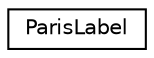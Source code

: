 digraph "Graphical Class Hierarchy"
{
 // LATEX_PDF_SIZE
  edge [fontname="Helvetica",fontsize="10",labelfontname="Helvetica",labelfontsize="10"];
  node [fontname="Helvetica",fontsize="10",shape=record];
  rankdir="LR";
  Node0 [label="ParisLabel",height=0.2,width=0.4,color="black", fillcolor="white", style="filled",URL="$class_paris_label.html",tooltip=" "];
}
